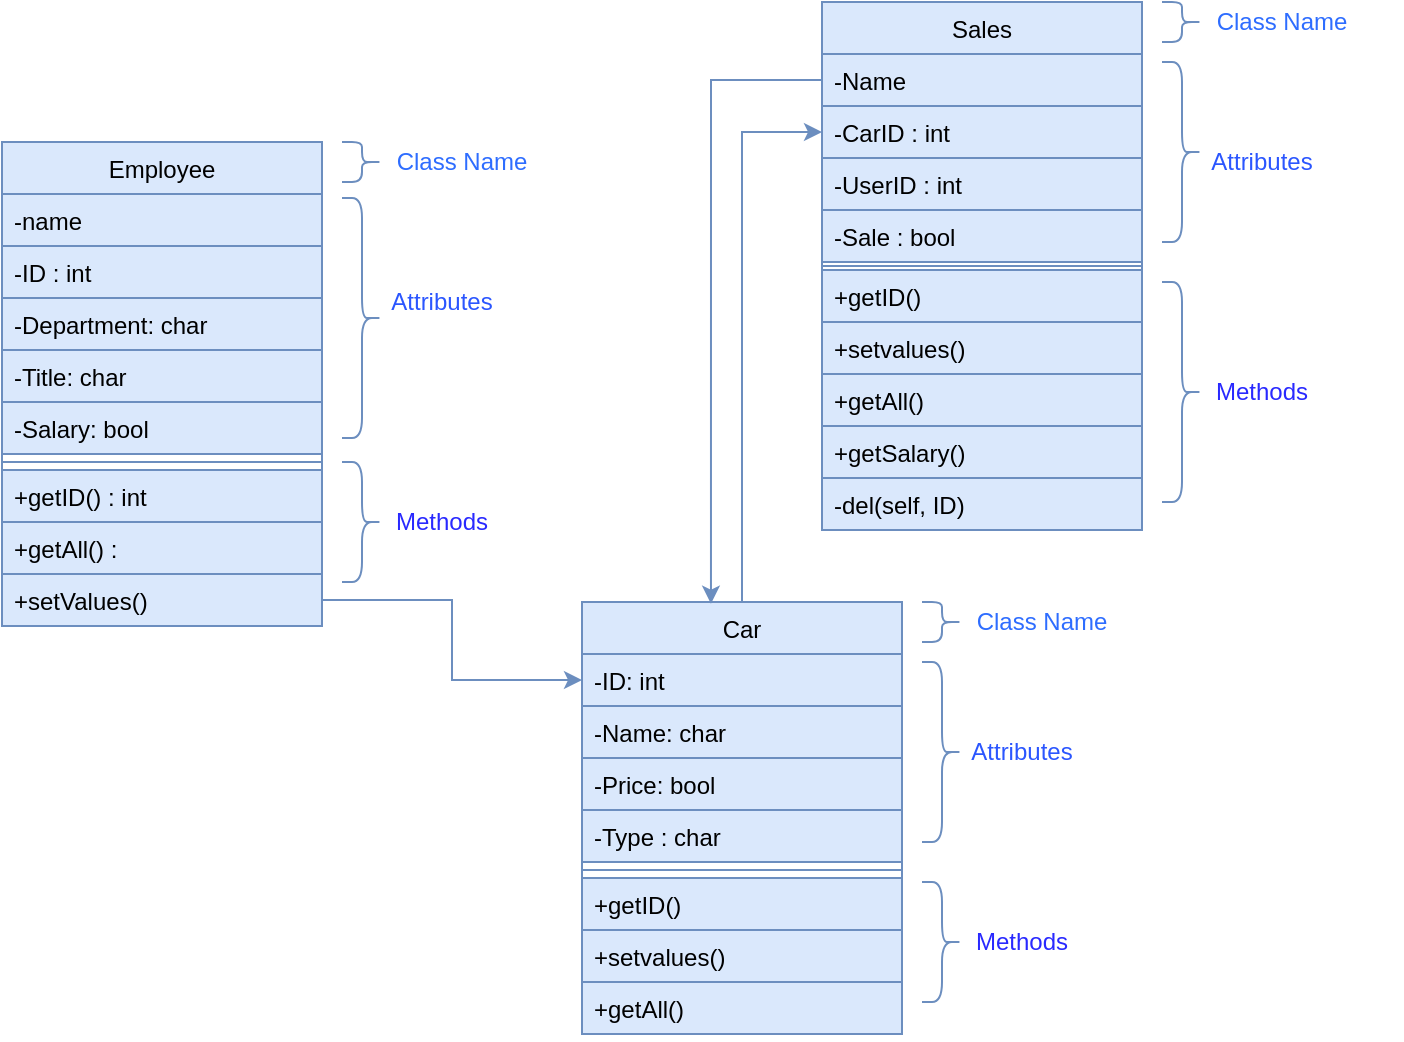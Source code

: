 <mxfile version="14.5.1" type="device"><diagram id="C5RBs43oDa-KdzZeNtuy" name="Page-1"><mxGraphModel dx="1304" dy="1760" grid="1" gridSize="10" guides="1" tooltips="1" connect="1" arrows="1" fold="1" page="1" pageScale="1" pageWidth="827" pageHeight="1169" math="0" shadow="0"><root><mxCell id="WIyWlLk6GJQsqaUBKTNV-0"/><mxCell id="WIyWlLk6GJQsqaUBKTNV-1" parent="WIyWlLk6GJQsqaUBKTNV-0"/><mxCell id="zkfFHV4jXpPFQw0GAbJ--17" value="Employee" style="swimlane;fontStyle=0;align=center;verticalAlign=top;childLayout=stackLayout;horizontal=1;startSize=26;horizontalStack=0;resizeParent=1;resizeLast=0;collapsible=1;marginBottom=0;rounded=0;shadow=0;strokeWidth=1;fillColor=#dae8fc;strokeColor=#6c8ebf;" parent="WIyWlLk6GJQsqaUBKTNV-1" vertex="1"><mxGeometry x="100" y="60" width="160" height="242" as="geometry"><mxRectangle x="550" y="140" width="160" height="26" as="alternateBounds"/></mxGeometry></mxCell><mxCell id="zkfFHV4jXpPFQw0GAbJ--18" value="-name" style="text;align=left;verticalAlign=top;spacingLeft=4;spacingRight=4;overflow=hidden;rotatable=0;points=[[0,0.5],[1,0.5]];portConstraint=eastwest;fillColor=#dae8fc;strokeColor=#6c8ebf;" parent="zkfFHV4jXpPFQw0GAbJ--17" vertex="1"><mxGeometry y="26" width="160" height="26" as="geometry"/></mxCell><mxCell id="zkfFHV4jXpPFQw0GAbJ--19" value="-ID : int" style="text;align=left;verticalAlign=top;spacingLeft=4;spacingRight=4;overflow=hidden;rotatable=0;points=[[0,0.5],[1,0.5]];portConstraint=eastwest;rounded=0;shadow=0;html=0;fillColor=#dae8fc;strokeColor=#6c8ebf;" parent="zkfFHV4jXpPFQw0GAbJ--17" vertex="1"><mxGeometry y="52" width="160" height="26" as="geometry"/></mxCell><mxCell id="zkfFHV4jXpPFQw0GAbJ--20" value="-Department: char" style="text;align=left;verticalAlign=top;spacingLeft=4;spacingRight=4;overflow=hidden;rotatable=0;points=[[0,0.5],[1,0.5]];portConstraint=eastwest;rounded=0;shadow=0;html=0;fillColor=#dae8fc;strokeColor=#6c8ebf;" parent="zkfFHV4jXpPFQw0GAbJ--17" vertex="1"><mxGeometry y="78" width="160" height="26" as="geometry"/></mxCell><mxCell id="zkfFHV4jXpPFQw0GAbJ--21" value="-Title: char" style="text;align=left;verticalAlign=top;spacingLeft=4;spacingRight=4;overflow=hidden;rotatable=0;points=[[0,0.5],[1,0.5]];portConstraint=eastwest;rounded=0;shadow=0;html=0;fillColor=#dae8fc;strokeColor=#6c8ebf;" parent="zkfFHV4jXpPFQw0GAbJ--17" vertex="1"><mxGeometry y="104" width="160" height="26" as="geometry"/></mxCell><mxCell id="zkfFHV4jXpPFQw0GAbJ--22" value="-Salary: bool" style="text;align=left;verticalAlign=top;spacingLeft=4;spacingRight=4;overflow=hidden;rotatable=0;points=[[0,0.5],[1,0.5]];portConstraint=eastwest;rounded=0;shadow=0;html=0;fillColor=#dae8fc;strokeColor=#6c8ebf;" parent="zkfFHV4jXpPFQw0GAbJ--17" vertex="1"><mxGeometry y="130" width="160" height="26" as="geometry"/></mxCell><mxCell id="zkfFHV4jXpPFQw0GAbJ--23" value="" style="line;html=1;strokeWidth=1;align=left;verticalAlign=middle;spacingTop=-1;spacingLeft=3;spacingRight=3;rotatable=0;labelPosition=right;points=[];portConstraint=eastwest;fillColor=#dae8fc;strokeColor=#6c8ebf;" parent="zkfFHV4jXpPFQw0GAbJ--17" vertex="1"><mxGeometry y="156" width="160" height="8" as="geometry"/></mxCell><mxCell id="zkfFHV4jXpPFQw0GAbJ--24" value="+getID() : int" style="text;align=left;verticalAlign=top;spacingLeft=4;spacingRight=4;overflow=hidden;rotatable=0;points=[[0,0.5],[1,0.5]];portConstraint=eastwest;fillColor=#dae8fc;strokeColor=#6c8ebf;" parent="zkfFHV4jXpPFQw0GAbJ--17" vertex="1"><mxGeometry y="164" width="160" height="26" as="geometry"/></mxCell><mxCell id="zkfFHV4jXpPFQw0GAbJ--25" value="+getAll() : " style="text;align=left;verticalAlign=top;spacingLeft=4;spacingRight=4;overflow=hidden;rotatable=0;points=[[0,0.5],[1,0.5]];portConstraint=eastwest;fillColor=#dae8fc;strokeColor=#6c8ebf;" parent="zkfFHV4jXpPFQw0GAbJ--17" vertex="1"><mxGeometry y="190" width="160" height="26" as="geometry"/></mxCell><mxCell id="2IO9ywLSPDeicrkwTv2v-14" value="+setValues()" style="text;align=left;verticalAlign=top;spacingLeft=4;spacingRight=4;overflow=hidden;rotatable=0;points=[[0,0.5],[1,0.5]];portConstraint=eastwest;fillColor=#dae8fc;strokeColor=#6c8ebf;" vertex="1" parent="zkfFHV4jXpPFQw0GAbJ--17"><mxGeometry y="216" width="160" height="26" as="geometry"/></mxCell><mxCell id="2IO9ywLSPDeicrkwTv2v-36" style="edgeStyle=orthogonalEdgeStyle;rounded=0;orthogonalLoop=1;jettySize=auto;html=1;exitX=0.5;exitY=0;exitDx=0;exitDy=0;entryX=0;entryY=0.5;entryDx=0;entryDy=0;fillColor=#dae8fc;strokeColor=#6c8ebf;" edge="1" parent="WIyWlLk6GJQsqaUBKTNV-1" source="2IO9ywLSPDeicrkwTv2v-0" target="2IO9ywLSPDeicrkwTv2v-21"><mxGeometry relative="1" as="geometry"/></mxCell><mxCell id="2IO9ywLSPDeicrkwTv2v-0" value="Car" style="swimlane;fontStyle=0;align=center;verticalAlign=top;childLayout=stackLayout;horizontal=1;startSize=26;horizontalStack=0;resizeParent=1;resizeLast=0;collapsible=1;marginBottom=0;rounded=0;shadow=0;strokeWidth=1;fillColor=#dae8fc;strokeColor=#6c8ebf;" vertex="1" parent="WIyWlLk6GJQsqaUBKTNV-1"><mxGeometry x="390" y="290" width="160" height="216" as="geometry"><mxRectangle x="550" y="140" width="160" height="26" as="alternateBounds"/></mxGeometry></mxCell><mxCell id="2IO9ywLSPDeicrkwTv2v-1" value="-ID: int" style="text;align=left;verticalAlign=top;spacingLeft=4;spacingRight=4;overflow=hidden;rotatable=0;points=[[0,0.5],[1,0.5]];portConstraint=eastwest;fillColor=#dae8fc;strokeColor=#6c8ebf;" vertex="1" parent="2IO9ywLSPDeicrkwTv2v-0"><mxGeometry y="26" width="160" height="26" as="geometry"/></mxCell><mxCell id="2IO9ywLSPDeicrkwTv2v-2" value="-Name: char" style="text;align=left;verticalAlign=top;spacingLeft=4;spacingRight=4;overflow=hidden;rotatable=0;points=[[0,0.5],[1,0.5]];portConstraint=eastwest;rounded=0;shadow=0;html=0;fillColor=#dae8fc;strokeColor=#6c8ebf;" vertex="1" parent="2IO9ywLSPDeicrkwTv2v-0"><mxGeometry y="52" width="160" height="26" as="geometry"/></mxCell><mxCell id="2IO9ywLSPDeicrkwTv2v-3" value="-Price: bool" style="text;align=left;verticalAlign=top;spacingLeft=4;spacingRight=4;overflow=hidden;rotatable=0;points=[[0,0.5],[1,0.5]];portConstraint=eastwest;rounded=0;shadow=0;html=0;fillColor=#dae8fc;strokeColor=#6c8ebf;" vertex="1" parent="2IO9ywLSPDeicrkwTv2v-0"><mxGeometry y="78" width="160" height="26" as="geometry"/></mxCell><mxCell id="2IO9ywLSPDeicrkwTv2v-4" value="-Type : char" style="text;align=left;verticalAlign=top;spacingLeft=4;spacingRight=4;overflow=hidden;rotatable=0;points=[[0,0.5],[1,0.5]];portConstraint=eastwest;rounded=0;shadow=0;html=0;fillColor=#dae8fc;strokeColor=#6c8ebf;" vertex="1" parent="2IO9ywLSPDeicrkwTv2v-0"><mxGeometry y="104" width="160" height="26" as="geometry"/></mxCell><mxCell id="2IO9ywLSPDeicrkwTv2v-6" value="" style="line;html=1;strokeWidth=1;align=left;verticalAlign=middle;spacingTop=-1;spacingLeft=3;spacingRight=3;rotatable=0;labelPosition=right;points=[];portConstraint=eastwest;fillColor=#dae8fc;strokeColor=#6c8ebf;" vertex="1" parent="2IO9ywLSPDeicrkwTv2v-0"><mxGeometry y="130" width="160" height="8" as="geometry"/></mxCell><mxCell id="2IO9ywLSPDeicrkwTv2v-7" value="+getID()" style="text;align=left;verticalAlign=top;spacingLeft=4;spacingRight=4;overflow=hidden;rotatable=0;points=[[0,0.5],[1,0.5]];portConstraint=eastwest;fillColor=#dae8fc;strokeColor=#6c8ebf;" vertex="1" parent="2IO9ywLSPDeicrkwTv2v-0"><mxGeometry y="138" width="160" height="26" as="geometry"/></mxCell><mxCell id="2IO9ywLSPDeicrkwTv2v-8" value="+setvalues()" style="text;align=left;verticalAlign=top;spacingLeft=4;spacingRight=4;overflow=hidden;rotatable=0;points=[[0,0.5],[1,0.5]];portConstraint=eastwest;fillColor=#dae8fc;strokeColor=#6c8ebf;" vertex="1" parent="2IO9ywLSPDeicrkwTv2v-0"><mxGeometry y="164" width="160" height="26" as="geometry"/></mxCell><mxCell id="2IO9ywLSPDeicrkwTv2v-15" value="+getAll()" style="text;align=left;verticalAlign=top;spacingLeft=4;spacingRight=4;overflow=hidden;rotatable=0;points=[[0,0.5],[1,0.5]];portConstraint=eastwest;fillColor=#dae8fc;strokeColor=#6c8ebf;" vertex="1" parent="2IO9ywLSPDeicrkwTv2v-0"><mxGeometry y="190" width="160" height="26" as="geometry"/></mxCell><mxCell id="2IO9ywLSPDeicrkwTv2v-11" value="" style="shape=curlyBracket;whiteSpace=wrap;html=1;rounded=1;rotation=-180;fillColor=#dae8fc;strokeColor=#6c8ebf;" vertex="1" parent="WIyWlLk6GJQsqaUBKTNV-1"><mxGeometry x="270" y="88" width="20" height="120" as="geometry"/></mxCell><mxCell id="2IO9ywLSPDeicrkwTv2v-12" value="" style="shape=curlyBracket;whiteSpace=wrap;html=1;rounded=1;rotation=-180;fillColor=#dae8fc;strokeColor=#6c8ebf;" vertex="1" parent="WIyWlLk6GJQsqaUBKTNV-1"><mxGeometry x="270" y="60" width="20" height="20" as="geometry"/></mxCell><mxCell id="2IO9ywLSPDeicrkwTv2v-13" value="" style="shape=curlyBracket;whiteSpace=wrap;html=1;rounded=1;rotation=-180;fillColor=#dae8fc;strokeColor=#6c8ebf;" vertex="1" parent="WIyWlLk6GJQsqaUBKTNV-1"><mxGeometry x="270" y="220" width="20" height="60" as="geometry"/></mxCell><mxCell id="2IO9ywLSPDeicrkwTv2v-16" value="" style="shape=curlyBracket;whiteSpace=wrap;html=1;rounded=1;rotation=-180;fillColor=#dae8fc;strokeColor=#6c8ebf;" vertex="1" parent="WIyWlLk6GJQsqaUBKTNV-1"><mxGeometry x="560" y="320" width="20" height="90" as="geometry"/></mxCell><mxCell id="2IO9ywLSPDeicrkwTv2v-17" value="" style="shape=curlyBracket;whiteSpace=wrap;html=1;rounded=1;rotation=-180;fillColor=#dae8fc;strokeColor=#6c8ebf;" vertex="1" parent="WIyWlLk6GJQsqaUBKTNV-1"><mxGeometry x="560" y="430" width="20" height="60" as="geometry"/></mxCell><mxCell id="2IO9ywLSPDeicrkwTv2v-18" value="" style="shape=curlyBracket;whiteSpace=wrap;html=1;rounded=1;rotation=-180;fillColor=#dae8fc;strokeColor=#6c8ebf;" vertex="1" parent="WIyWlLk6GJQsqaUBKTNV-1"><mxGeometry x="560" y="290" width="20" height="20" as="geometry"/></mxCell><mxCell id="2IO9ywLSPDeicrkwTv2v-19" value="Sales" style="swimlane;fontStyle=0;align=center;verticalAlign=top;childLayout=stackLayout;horizontal=1;startSize=26;horizontalStack=0;resizeParent=1;resizeLast=0;collapsible=1;marginBottom=0;rounded=0;shadow=0;strokeWidth=1;fillColor=#dae8fc;strokeColor=#6c8ebf;" vertex="1" parent="WIyWlLk6GJQsqaUBKTNV-1"><mxGeometry x="510" y="-10" width="160" height="264" as="geometry"><mxRectangle x="550" y="140" width="160" height="26" as="alternateBounds"/></mxGeometry></mxCell><mxCell id="2IO9ywLSPDeicrkwTv2v-20" value="-Name" style="text;align=left;verticalAlign=top;spacingLeft=4;spacingRight=4;overflow=hidden;rotatable=0;points=[[0,0.5],[1,0.5]];portConstraint=eastwest;fillColor=#dae8fc;strokeColor=#6c8ebf;" vertex="1" parent="2IO9ywLSPDeicrkwTv2v-19"><mxGeometry y="26" width="160" height="26" as="geometry"/></mxCell><mxCell id="2IO9ywLSPDeicrkwTv2v-21" value="-CarID : int" style="text;align=left;verticalAlign=top;spacingLeft=4;spacingRight=4;overflow=hidden;rotatable=0;points=[[0,0.5],[1,0.5]];portConstraint=eastwest;rounded=0;shadow=0;html=0;fillColor=#dae8fc;strokeColor=#6c8ebf;" vertex="1" parent="2IO9ywLSPDeicrkwTv2v-19"><mxGeometry y="52" width="160" height="26" as="geometry"/></mxCell><mxCell id="2IO9ywLSPDeicrkwTv2v-22" value="-UserID : int" style="text;align=left;verticalAlign=top;spacingLeft=4;spacingRight=4;overflow=hidden;rotatable=0;points=[[0,0.5],[1,0.5]];portConstraint=eastwest;rounded=0;shadow=0;html=0;fillColor=#dae8fc;strokeColor=#6c8ebf;" vertex="1" parent="2IO9ywLSPDeicrkwTv2v-19"><mxGeometry y="78" width="160" height="26" as="geometry"/></mxCell><mxCell id="2IO9ywLSPDeicrkwTv2v-23" value="-Sale : bool" style="text;align=left;verticalAlign=top;spacingLeft=4;spacingRight=4;overflow=hidden;rotatable=0;points=[[0,0.5],[1,0.5]];portConstraint=eastwest;rounded=0;shadow=0;html=0;fillColor=#dae8fc;strokeColor=#6c8ebf;" vertex="1" parent="2IO9ywLSPDeicrkwTv2v-19"><mxGeometry y="104" width="160" height="26" as="geometry"/></mxCell><mxCell id="2IO9ywLSPDeicrkwTv2v-24" value="" style="line;html=1;strokeWidth=1;align=left;verticalAlign=middle;spacingTop=-1;spacingLeft=3;spacingRight=3;rotatable=0;labelPosition=right;points=[];portConstraint=eastwest;fillColor=#dae8fc;strokeColor=#6c8ebf;" vertex="1" parent="2IO9ywLSPDeicrkwTv2v-19"><mxGeometry y="130" width="160" height="4" as="geometry"/></mxCell><mxCell id="2IO9ywLSPDeicrkwTv2v-25" value="+getID()" style="text;align=left;verticalAlign=top;spacingLeft=4;spacingRight=4;overflow=hidden;rotatable=0;points=[[0,0.5],[1,0.5]];portConstraint=eastwest;fillColor=#dae8fc;strokeColor=#6c8ebf;" vertex="1" parent="2IO9ywLSPDeicrkwTv2v-19"><mxGeometry y="134" width="160" height="26" as="geometry"/></mxCell><mxCell id="2IO9ywLSPDeicrkwTv2v-26" value="+setvalues()" style="text;align=left;verticalAlign=top;spacingLeft=4;spacingRight=4;overflow=hidden;rotatable=0;points=[[0,0.5],[1,0.5]];portConstraint=eastwest;fillColor=#dae8fc;strokeColor=#6c8ebf;" vertex="1" parent="2IO9ywLSPDeicrkwTv2v-19"><mxGeometry y="160" width="160" height="26" as="geometry"/></mxCell><mxCell id="2IO9ywLSPDeicrkwTv2v-27" value="+getAll()" style="text;align=left;verticalAlign=top;spacingLeft=4;spacingRight=4;overflow=hidden;rotatable=0;points=[[0,0.5],[1,0.5]];portConstraint=eastwest;fillColor=#dae8fc;strokeColor=#6c8ebf;" vertex="1" parent="2IO9ywLSPDeicrkwTv2v-19"><mxGeometry y="186" width="160" height="26" as="geometry"/></mxCell><mxCell id="2IO9ywLSPDeicrkwTv2v-29" value="+getSalary()" style="text;align=left;verticalAlign=top;spacingLeft=4;spacingRight=4;overflow=hidden;rotatable=0;points=[[0,0.5],[1,0.5]];portConstraint=eastwest;fillColor=#dae8fc;strokeColor=#6c8ebf;" vertex="1" parent="2IO9ywLSPDeicrkwTv2v-19"><mxGeometry y="212" width="160" height="26" as="geometry"/></mxCell><mxCell id="2IO9ywLSPDeicrkwTv2v-30" value="-del(self, ID)" style="text;align=left;verticalAlign=top;spacingLeft=4;spacingRight=4;overflow=hidden;rotatable=0;points=[[0,0.5],[1,0.5]];portConstraint=eastwest;fillColor=#dae8fc;strokeColor=#6c8ebf;" vertex="1" parent="2IO9ywLSPDeicrkwTv2v-19"><mxGeometry y="238" width="160" height="26" as="geometry"/></mxCell><mxCell id="2IO9ywLSPDeicrkwTv2v-31" value="" style="shape=curlyBracket;whiteSpace=wrap;html=1;rounded=1;rotation=-180;fillColor=#dae8fc;strokeColor=#6c8ebf;" vertex="1" parent="WIyWlLk6GJQsqaUBKTNV-1"><mxGeometry x="680" y="20" width="20" height="90" as="geometry"/></mxCell><mxCell id="2IO9ywLSPDeicrkwTv2v-32" value="" style="shape=curlyBracket;whiteSpace=wrap;html=1;rounded=1;rotation=-180;fillColor=#dae8fc;strokeColor=#6c8ebf;" vertex="1" parent="WIyWlLk6GJQsqaUBKTNV-1"><mxGeometry x="680" y="130" width="20" height="110" as="geometry"/></mxCell><mxCell id="2IO9ywLSPDeicrkwTv2v-33" value="" style="shape=curlyBracket;whiteSpace=wrap;html=1;rounded=1;rotation=-180;fillColor=#dae8fc;strokeColor=#6c8ebf;" vertex="1" parent="WIyWlLk6GJQsqaUBKTNV-1"><mxGeometry x="680" y="-10" width="20" height="20" as="geometry"/></mxCell><mxCell id="2IO9ywLSPDeicrkwTv2v-34" style="edgeStyle=orthogonalEdgeStyle;rounded=0;orthogonalLoop=1;jettySize=auto;html=1;exitX=1;exitY=0.5;exitDx=0;exitDy=0;entryX=0;entryY=0.5;entryDx=0;entryDy=0;fillColor=#dae8fc;strokeColor=#6c8ebf;" edge="1" parent="WIyWlLk6GJQsqaUBKTNV-1" source="2IO9ywLSPDeicrkwTv2v-14" target="2IO9ywLSPDeicrkwTv2v-1"><mxGeometry relative="1" as="geometry"/></mxCell><mxCell id="2IO9ywLSPDeicrkwTv2v-35" style="edgeStyle=orthogonalEdgeStyle;rounded=0;orthogonalLoop=1;jettySize=auto;html=1;exitX=0;exitY=0.5;exitDx=0;exitDy=0;entryX=0.403;entryY=0.004;entryDx=0;entryDy=0;entryPerimeter=0;fillColor=#dae8fc;strokeColor=#6c8ebf;" edge="1" parent="WIyWlLk6GJQsqaUBKTNV-1" source="2IO9ywLSPDeicrkwTv2v-20" target="2IO9ywLSPDeicrkwTv2v-0"><mxGeometry relative="1" as="geometry"/></mxCell><mxCell id="2IO9ywLSPDeicrkwTv2v-41" value="Class Name" style="text;html=1;align=center;verticalAlign=middle;whiteSpace=wrap;rounded=0;fontColor=#2E6DFF;" vertex="1" parent="WIyWlLk6GJQsqaUBKTNV-1"><mxGeometry x="680" y="-10" width="120" height="20" as="geometry"/></mxCell><mxCell id="2IO9ywLSPDeicrkwTv2v-42" value="Attributes" style="text;html=1;align=center;verticalAlign=middle;whiteSpace=wrap;rounded=0;fontColor=#2B56FF;" vertex="1" parent="WIyWlLk6GJQsqaUBKTNV-1"><mxGeometry x="670" y="60" width="120" height="20" as="geometry"/></mxCell><mxCell id="2IO9ywLSPDeicrkwTv2v-43" value="Methods" style="text;html=1;align=center;verticalAlign=middle;whiteSpace=wrap;rounded=0;fontColor=#2929FF;" vertex="1" parent="WIyWlLk6GJQsqaUBKTNV-1"><mxGeometry x="670" y="175" width="120" height="20" as="geometry"/></mxCell><mxCell id="2IO9ywLSPDeicrkwTv2v-47" value="Class Name" style="text;html=1;align=center;verticalAlign=middle;whiteSpace=wrap;rounded=0;fontColor=#2E6DFF;" vertex="1" parent="WIyWlLk6GJQsqaUBKTNV-1"><mxGeometry x="270" y="60" width="120" height="20" as="geometry"/></mxCell><mxCell id="2IO9ywLSPDeicrkwTv2v-48" value="Attributes" style="text;html=1;align=center;verticalAlign=middle;whiteSpace=wrap;rounded=0;fontColor=#2B56FF;" vertex="1" parent="WIyWlLk6GJQsqaUBKTNV-1"><mxGeometry x="260" y="130" width="120" height="20" as="geometry"/></mxCell><mxCell id="2IO9ywLSPDeicrkwTv2v-49" value="Methods" style="text;html=1;align=center;verticalAlign=middle;whiteSpace=wrap;rounded=0;fontColor=#2929FF;" vertex="1" parent="WIyWlLk6GJQsqaUBKTNV-1"><mxGeometry x="260" y="240" width="120" height="20" as="geometry"/></mxCell><mxCell id="2IO9ywLSPDeicrkwTv2v-50" value="Class Name" style="text;html=1;align=center;verticalAlign=middle;whiteSpace=wrap;rounded=0;fontColor=#2E6DFF;" vertex="1" parent="WIyWlLk6GJQsqaUBKTNV-1"><mxGeometry x="560" y="290" width="120" height="20" as="geometry"/></mxCell><mxCell id="2IO9ywLSPDeicrkwTv2v-51" value="Attributes" style="text;html=1;align=center;verticalAlign=middle;whiteSpace=wrap;rounded=0;fontColor=#2B56FF;" vertex="1" parent="WIyWlLk6GJQsqaUBKTNV-1"><mxGeometry x="550" y="355" width="120" height="20" as="geometry"/></mxCell><mxCell id="2IO9ywLSPDeicrkwTv2v-52" value="Methods" style="text;html=1;align=center;verticalAlign=middle;whiteSpace=wrap;rounded=0;fontColor=#2929FF;" vertex="1" parent="WIyWlLk6GJQsqaUBKTNV-1"><mxGeometry x="550" y="450" width="120" height="20" as="geometry"/></mxCell></root></mxGraphModel></diagram></mxfile>